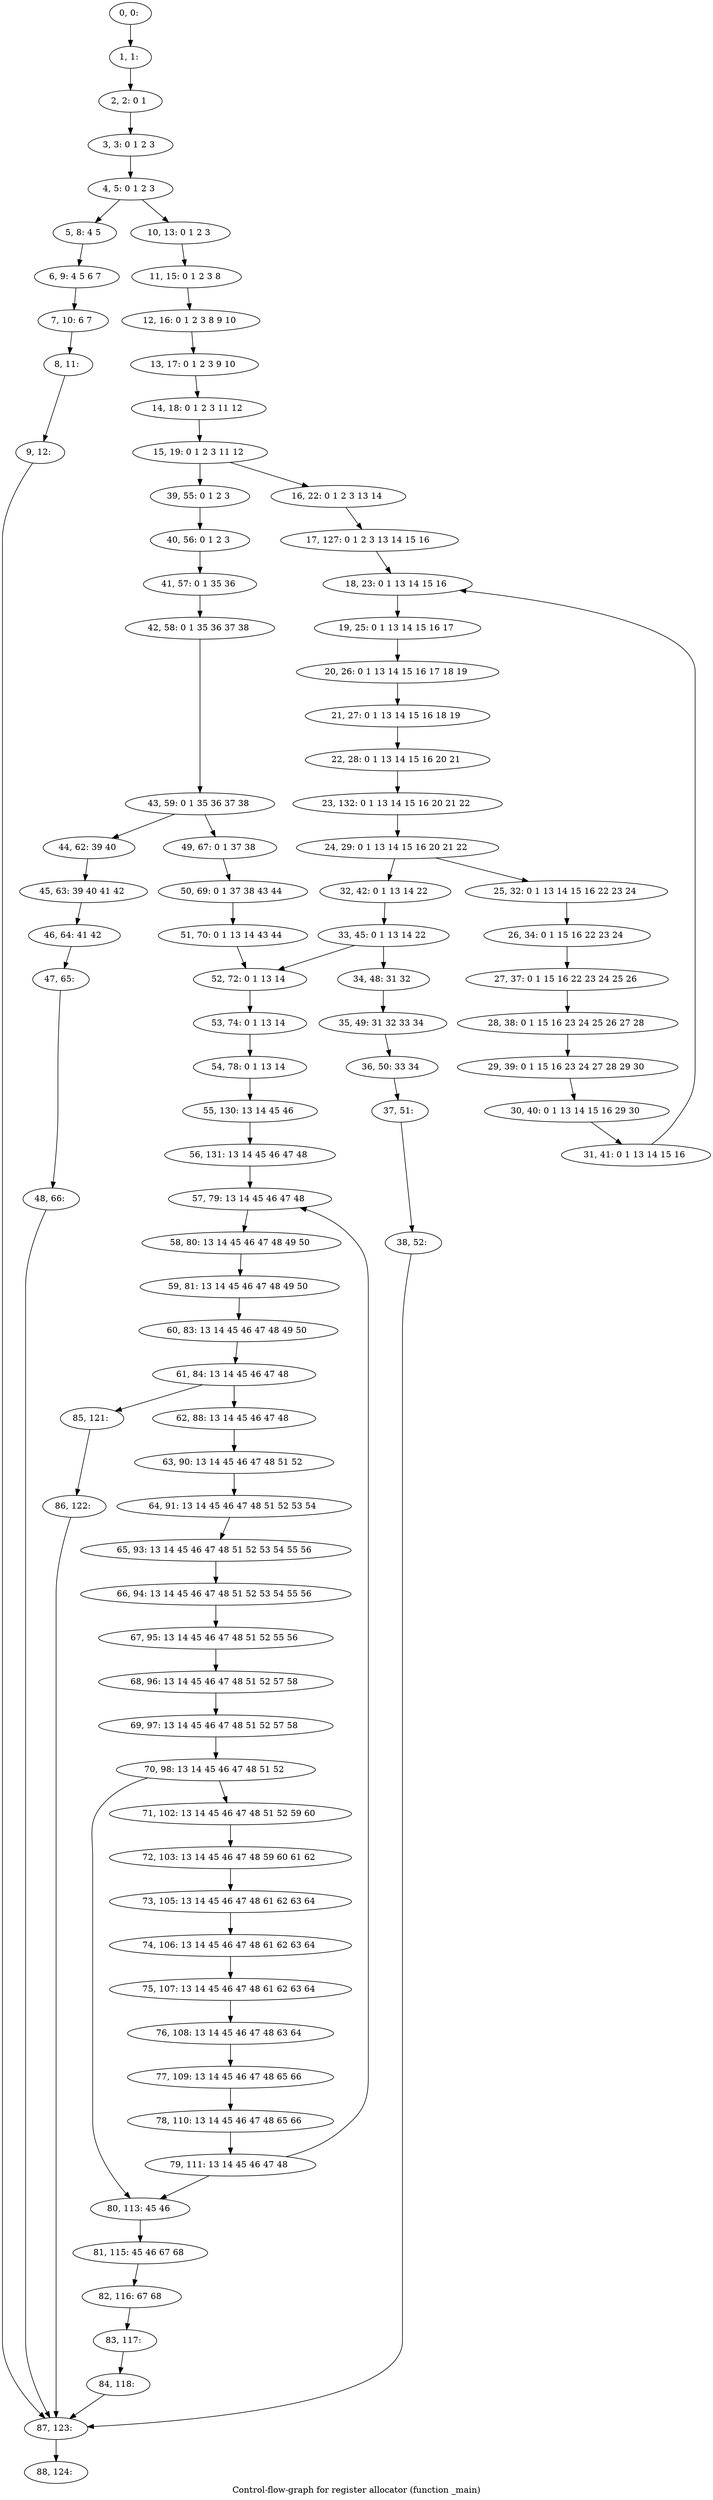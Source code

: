 digraph G {
graph [label="Control-flow-graph for register allocator (function _main)"]
0[label="0, 0: "];
1[label="1, 1: "];
2[label="2, 2: 0 1 "];
3[label="3, 3: 0 1 2 3 "];
4[label="4, 5: 0 1 2 3 "];
5[label="5, 8: 4 5 "];
6[label="6, 9: 4 5 6 7 "];
7[label="7, 10: 6 7 "];
8[label="8, 11: "];
9[label="9, 12: "];
10[label="10, 13: 0 1 2 3 "];
11[label="11, 15: 0 1 2 3 8 "];
12[label="12, 16: 0 1 2 3 8 9 10 "];
13[label="13, 17: 0 1 2 3 9 10 "];
14[label="14, 18: 0 1 2 3 11 12 "];
15[label="15, 19: 0 1 2 3 11 12 "];
16[label="16, 22: 0 1 2 3 13 14 "];
17[label="17, 127: 0 1 2 3 13 14 15 16 "];
18[label="18, 23: 0 1 13 14 15 16 "];
19[label="19, 25: 0 1 13 14 15 16 17 "];
20[label="20, 26: 0 1 13 14 15 16 17 18 19 "];
21[label="21, 27: 0 1 13 14 15 16 18 19 "];
22[label="22, 28: 0 1 13 14 15 16 20 21 "];
23[label="23, 132: 0 1 13 14 15 16 20 21 22 "];
24[label="24, 29: 0 1 13 14 15 16 20 21 22 "];
25[label="25, 32: 0 1 13 14 15 16 22 23 24 "];
26[label="26, 34: 0 1 15 16 22 23 24 "];
27[label="27, 37: 0 1 15 16 22 23 24 25 26 "];
28[label="28, 38: 0 1 15 16 23 24 25 26 27 28 "];
29[label="29, 39: 0 1 15 16 23 24 27 28 29 30 "];
30[label="30, 40: 0 1 13 14 15 16 29 30 "];
31[label="31, 41: 0 1 13 14 15 16 "];
32[label="32, 42: 0 1 13 14 22 "];
33[label="33, 45: 0 1 13 14 22 "];
34[label="34, 48: 31 32 "];
35[label="35, 49: 31 32 33 34 "];
36[label="36, 50: 33 34 "];
37[label="37, 51: "];
38[label="38, 52: "];
39[label="39, 55: 0 1 2 3 "];
40[label="40, 56: 0 1 2 3 "];
41[label="41, 57: 0 1 35 36 "];
42[label="42, 58: 0 1 35 36 37 38 "];
43[label="43, 59: 0 1 35 36 37 38 "];
44[label="44, 62: 39 40 "];
45[label="45, 63: 39 40 41 42 "];
46[label="46, 64: 41 42 "];
47[label="47, 65: "];
48[label="48, 66: "];
49[label="49, 67: 0 1 37 38 "];
50[label="50, 69: 0 1 37 38 43 44 "];
51[label="51, 70: 0 1 13 14 43 44 "];
52[label="52, 72: 0 1 13 14 "];
53[label="53, 74: 0 1 13 14 "];
54[label="54, 78: 0 1 13 14 "];
55[label="55, 130: 13 14 45 46 "];
56[label="56, 131: 13 14 45 46 47 48 "];
57[label="57, 79: 13 14 45 46 47 48 "];
58[label="58, 80: 13 14 45 46 47 48 49 50 "];
59[label="59, 81: 13 14 45 46 47 48 49 50 "];
60[label="60, 83: 13 14 45 46 47 48 49 50 "];
61[label="61, 84: 13 14 45 46 47 48 "];
62[label="62, 88: 13 14 45 46 47 48 "];
63[label="63, 90: 13 14 45 46 47 48 51 52 "];
64[label="64, 91: 13 14 45 46 47 48 51 52 53 54 "];
65[label="65, 93: 13 14 45 46 47 48 51 52 53 54 55 56 "];
66[label="66, 94: 13 14 45 46 47 48 51 52 53 54 55 56 "];
67[label="67, 95: 13 14 45 46 47 48 51 52 55 56 "];
68[label="68, 96: 13 14 45 46 47 48 51 52 57 58 "];
69[label="69, 97: 13 14 45 46 47 48 51 52 57 58 "];
70[label="70, 98: 13 14 45 46 47 48 51 52 "];
71[label="71, 102: 13 14 45 46 47 48 51 52 59 60 "];
72[label="72, 103: 13 14 45 46 47 48 59 60 61 62 "];
73[label="73, 105: 13 14 45 46 47 48 61 62 63 64 "];
74[label="74, 106: 13 14 45 46 47 48 61 62 63 64 "];
75[label="75, 107: 13 14 45 46 47 48 61 62 63 64 "];
76[label="76, 108: 13 14 45 46 47 48 63 64 "];
77[label="77, 109: 13 14 45 46 47 48 65 66 "];
78[label="78, 110: 13 14 45 46 47 48 65 66 "];
79[label="79, 111: 13 14 45 46 47 48 "];
80[label="80, 113: 45 46 "];
81[label="81, 115: 45 46 67 68 "];
82[label="82, 116: 67 68 "];
83[label="83, 117: "];
84[label="84, 118: "];
85[label="85, 121: "];
86[label="86, 122: "];
87[label="87, 123: "];
88[label="88, 124: "];
0->1 ;
1->2 ;
2->3 ;
3->4 ;
4->5 ;
4->10 ;
5->6 ;
6->7 ;
7->8 ;
8->9 ;
9->87 ;
10->11 ;
11->12 ;
12->13 ;
13->14 ;
14->15 ;
15->16 ;
15->39 ;
16->17 ;
17->18 ;
18->19 ;
19->20 ;
20->21 ;
21->22 ;
22->23 ;
23->24 ;
24->25 ;
24->32 ;
25->26 ;
26->27 ;
27->28 ;
28->29 ;
29->30 ;
30->31 ;
31->18 ;
32->33 ;
33->34 ;
33->52 ;
34->35 ;
35->36 ;
36->37 ;
37->38 ;
38->87 ;
39->40 ;
40->41 ;
41->42 ;
42->43 ;
43->44 ;
43->49 ;
44->45 ;
45->46 ;
46->47 ;
47->48 ;
48->87 ;
49->50 ;
50->51 ;
51->52 ;
52->53 ;
53->54 ;
54->55 ;
55->56 ;
56->57 ;
57->58 ;
58->59 ;
59->60 ;
60->61 ;
61->62 ;
61->85 ;
62->63 ;
63->64 ;
64->65 ;
65->66 ;
66->67 ;
67->68 ;
68->69 ;
69->70 ;
70->71 ;
70->80 ;
71->72 ;
72->73 ;
73->74 ;
74->75 ;
75->76 ;
76->77 ;
77->78 ;
78->79 ;
79->80 ;
79->57 ;
80->81 ;
81->82 ;
82->83 ;
83->84 ;
84->87 ;
85->86 ;
86->87 ;
87->88 ;
}

